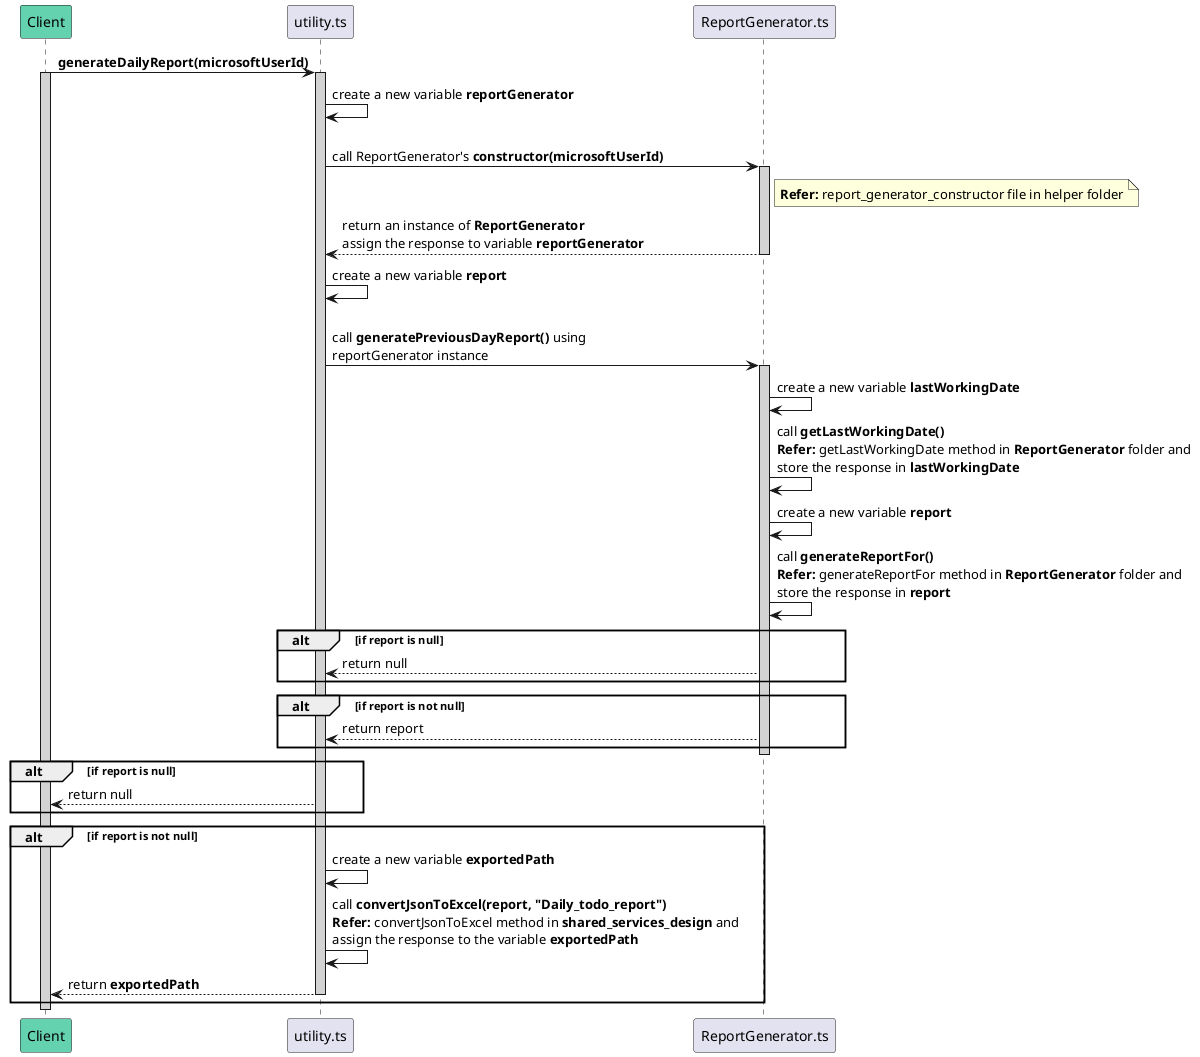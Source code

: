 @startuml generateDailyReport
participant Client #64D1AF
participant utility.ts

Client -> utility.ts : **generateDailyReport(microsoftUserId)**
activate Client #D3D3D3

activate utility.ts #D3D3D3
utility.ts -> utility.ts: create a new variable **reportGenerator**
utility.ts -> ReportGenerator.ts: \ncall ReportGenerator's **constructor(microsoftUserId)**
note right of ReportGenerator.ts: **Refer:** report_generator_constructor file in helper folder
activate ReportGenerator.ts #D3D3D3
ReportGenerator.ts --> utility.ts: return an instance of **ReportGenerator** \nassign the response to variable **reportGenerator**
deactivate ReportGenerator.ts

utility.ts -> utility.ts: create a new variable **report**
utility.ts -> ReportGenerator.ts: \ncall **generatePreviousDayReport()** using \nreportGenerator instance

activate ReportGenerator.ts #D3D3D3
ReportGenerator.ts -> ReportGenerator.ts: create a new variable **lastWorkingDate**
ReportGenerator.ts -> ReportGenerator.ts: call **getLastWorkingDate()** \n**Refer:** getLastWorkingDate method in **ReportGenerator** folder and \nstore the response in **lastWorkingDate**
ReportGenerator.ts -> ReportGenerator.ts: create a new variable **report**
ReportGenerator.ts -> ReportGenerator.ts: call **generateReportFor()** \n**Refer:** generateReportFor method in **ReportGenerator** folder and \nstore the response in **report**

alt if report is null
    ReportGenerator.ts --> utility.ts: return null
end

alt if report is not null
    ReportGenerator.ts --> utility.ts: return report
end
deactivate ReportGenerator.ts

alt if report is null
    utility.ts --> Client: return null
end

alt if report is not null
    utility.ts -> utility.ts: create a new variable **exportedPath**
    utility.ts -> utility.ts: call **convertJsonToExcel(report, "Daily_todo_report")** \n**Refer:** convertJsonToExcel method in **shared_services_design** and \nassign the response to the variable **exportedPath**
    utility.ts --> Client: return **exportedPath**
    deactivate utility.ts
end

deactivate Client
@enduml
